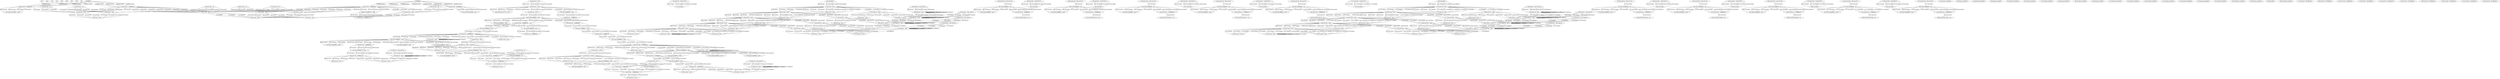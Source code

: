 graph {
	R [label=Root]
	EAX [label=EAX]
	ECX [label=ECX]
	EDI [label=EDI]
	EDX [label=EDX]
	EBX [label=EBX]
	ESP [label=ESP]
	EBP [label=EBP]
	ESI [label=ESI]
	EDI [label=EDI]
		"[0xbfffef68]" -- "[19] mov" [label="[0xbfffef68](mem)0"]
		"[0xbfffef68]" -- "[19] mov" [label="[0xbfffef68](mem)1"]
		"[0xbfffef68]" -- "[19] mov" [label="[0xbfffef68](mem)2"]
		"[0xbfffef68]" -- "[19] mov" [label="[0xbfffef68](mem)3"]
		"[0xbfffef6c]" -- "[20] mov" [label="[0xbfffef6c](mem)0"]
		"[0xbfffef6c]" -- "[20] mov" [label="[0xbfffef6c](mem)1"]
		"[0xbfffef6c]" -- "[20] mov" [label="[0xbfffef6c](mem)2"]
		"[0xbfffef6c]" -- "[20] mov" [label="[0xbfffef6c](mem)3"]
		"[21] mov" -- "[22] xor" [label="[21] mov(edx)0"]
		"[21] mov" -- "[22] xor" [label="[21] mov(edx)1"]
		"[21] mov" -- "[22] xor" [label="[21] mov(edx)2"]
		"[21] mov" -- "[22] xor" [label="[21] mov(edx)3"]
		"[20] mov" -- "[22] xor" [label="[20] mov(ecx)0"]
		"[20] mov" -- "[22] xor" [label="[20] mov(ecx)1"]
		"[20] mov" -- "[22] xor" [label="[20] mov(ecx)2"]
		"[20] mov" -- "[22] xor" [label="[20] mov(ecx)3"]
		"[23] mov" -- "[24] xor" [label="[23] mov(eax)0"]
		"[23] mov" -- "[24] xor" [label="[23] mov(eax)1"]
		"[23] mov" -- "[24] xor" [label="[23] mov(eax)2"]
		"[23] mov" -- "[24] xor" [label="[23] mov(eax)3"]
		"[19] mov" -- "[24] xor" [label="[19] mov(edi)0"]
		"[19] mov" -- "[24] xor" [label="[19] mov(edi)1"]
		"[19] mov" -- "[24] xor" [label="[19] mov(edi)2"]
		"[19] mov" -- "[24] xor" [label="[19] mov(edi)3"]
		"[22] xor" -- "[25] or" [label="[22] xor(edx)0"]
		"[22] xor" -- "[25] or" [label="[22] xor(edx)1"]
		"[22] xor" -- "[25] or" [label="[22] xor(edx)2"]
		"[22] xor" -- "[25] or" [label="[22] xor(edx)3"]
		"[24] xor" -- "[25] or" [label="[24] xor(eax)0"]
		"[24] xor" -- "[25] or" [label="[24] xor(eax)1"]
		"[24] xor" -- "[25] or" [label="[24] xor(eax)2"]
		"[24] xor" -- "[25] or" [label="[24] xor(eax)3"]
		"[26] mov" -- "[27] xor" [label="[26] mov(edx)0"]
		"[26] mov" -- "[27] xor" [label="[26] mov(edx)1"]
		"[26] mov" -- "[27] xor" [label="[26] mov(edx)2"]
		"[26] mov" -- "[27] xor" [label="[26] mov(edx)3"]
		"[20] mov" -- "[27] xor" [label="[20] mov(ecx)0"]
		"[20] mov" -- "[27] xor" [label="[20] mov(ecx)1"]
		"[20] mov" -- "[27] xor" [label="[20] mov(ecx)2"]
		"[20] mov" -- "[27] xor" [label="[20] mov(ecx)3"]
		"[28] mov" -- "[29] xor" [label="[28] mov(eax)0"]
		"[28] mov" -- "[29] xor" [label="[28] mov(eax)1"]
		"[28] mov" -- "[29] xor" [label="[28] mov(eax)2"]
		"[28] mov" -- "[29] xor" [label="[28] mov(eax)3"]
		"[19] mov" -- "[29] xor" [label="[19] mov(edi)0"]
		"[19] mov" -- "[29] xor" [label="[19] mov(edi)1"]
		"[19] mov" -- "[29] xor" [label="[19] mov(edi)2"]
		"[19] mov" -- "[29] xor" [label="[19] mov(edi)3"]
		"[27] xor" -- "[30] or" [label="[27] xor(edx)0"]
		"[27] xor" -- "[30] or" [label="[27] xor(edx)1"]
		"[27] xor" -- "[30] or" [label="[27] xor(edx)2"]
		"[27] xor" -- "[30] or" [label="[27] xor(edx)3"]
		"[29] xor" -- "[30] or" [label="[29] xor(eax)0"]
		"[29] xor" -- "[30] or" [label="[29] xor(eax)1"]
		"[29] xor" -- "[30] or" [label="[29] xor(eax)2"]
		"[29] xor" -- "[30] or" [label="[29] xor(eax)3"]
		"[31] mov" -- "[32] xor" [label="[31] mov(edx)0"]
		"[31] mov" -- "[32] xor" [label="[31] mov(edx)1"]
		"[31] mov" -- "[32] xor" [label="[31] mov(edx)2"]
		"[31] mov" -- "[32] xor" [label="[31] mov(edx)3"]
		"[20] mov" -- "[32] xor" [label="[20] mov(ecx)0"]
		"[20] mov" -- "[32] xor" [label="[20] mov(ecx)1"]
		"[20] mov" -- "[32] xor" [label="[20] mov(ecx)2"]
		"[20] mov" -- "[32] xor" [label="[20] mov(ecx)3"]
		"[33] mov" -- "[34] xor" [label="[33] mov(eax)0"]
		"[33] mov" -- "[34] xor" [label="[33] mov(eax)1"]
		"[33] mov" -- "[34] xor" [label="[33] mov(eax)2"]
		"[33] mov" -- "[34] xor" [label="[33] mov(eax)3"]
		"[19] mov" -- "[34] xor" [label="[19] mov(edi)0"]
		"[19] mov" -- "[34] xor" [label="[19] mov(edi)1"]
		"[19] mov" -- "[34] xor" [label="[19] mov(edi)2"]
		"[19] mov" -- "[34] xor" [label="[19] mov(edi)3"]
		"[32] xor" -- "[35] or" [label="[32] xor(edx)0"]
		"[32] xor" -- "[35] or" [label="[32] xor(edx)1"]
		"[32] xor" -- "[35] or" [label="[32] xor(edx)2"]
		"[32] xor" -- "[35] or" [label="[32] xor(edx)3"]
		"[34] xor" -- "[35] or" [label="[34] xor(eax)0"]
		"[34] xor" -- "[35] or" [label="[34] xor(eax)1"]
		"[34] xor" -- "[35] or" [label="[34] xor(eax)2"]
		"[34] xor" -- "[35] or" [label="[34] xor(eax)3"]
		"[19] mov" -- "[36] mov" [label="[19] mov(edi)0"]
		"[19] mov" -- "[36] mov" [label="[19] mov(edi)1"]
		"[19] mov" -- "[36] mov" [label="[19] mov(edi)2"]
		"[19] mov" -- "[36] mov" [label="[19] mov(edi)3"]
		"[36] mov" -- "[37] mov" [label="[36] mov(mem)0"]
		"[36] mov" -- "[37] mov" [label="[36] mov(mem)1"]
		"[36] mov" -- "[37] mov" [label="[36] mov(mem)2"]
		"[36] mov" -- "[37] mov" [label="[36] mov(mem)3"]
		"[0xbfffef68]" -- "[39] mov" [label="[0xbfffef68](mem)0"]
		"[0xbfffef68]" -- "[39] mov" [label="[0xbfffef68](mem)1"]
		"[0xbfffef68]" -- "[39] mov" [label="[0xbfffef68](mem)2"]
		"[0xbfffef68]" -- "[39] mov" [label="[0xbfffef68](mem)3"]
		"[0xbfffef6c]" -- "[40] mov" [label="[0xbfffef6c](mem)0"]
		"[0xbfffef6c]" -- "[40] mov" [label="[0xbfffef6c](mem)1"]
		"[0xbfffef6c]" -- "[40] mov" [label="[0xbfffef6c](mem)2"]
		"[0xbfffef6c]" -- "[40] mov" [label="[0xbfffef6c](mem)3"]
		"[39] mov" -- "[41] mov" [label="[39] mov(eax)0"]
		"[39] mov" -- "[41] mov" [label="[39] mov(eax)1"]
		"[39] mov" -- "[41] mov" [label="[39] mov(eax)2"]
		"[39] mov" -- "[41] mov" [label="[39] mov(eax)3"]
		"[40] mov" -- "[42] mov" [label="[40] mov(edx)0"]
		"[40] mov" -- "[42] mov" [label="[40] mov(edx)1"]
		"[40] mov" -- "[42] mov" [label="[40] mov(edx)2"]
		"[40] mov" -- "[42] mov" [label="[40] mov(edx)3"]
		"[43] mov" -- "[45] mov" [label="[43] mov(eax)0"]
		"[43] mov" -- "[45] mov" [label="[43] mov(eax)1"]
		"[43] mov" -- "[45] mov" [label="[43] mov(eax)2"]
		"[43] mov" -- "[45] mov" [label="[43] mov(eax)3"]
		"[45] mov" -- "[46] mov" [label="[45] mov(ecx)0"]
		"[45] mov" -- "[46] mov" [label="[45] mov(ecx)1"]
		"[45] mov" -- "[46] mov" [label="[45] mov(ecx)2"]
		"[45] mov" -- "[46] mov" [label="[45] mov(ecx)3"]
		"[45] mov" -- "[47] mov" [label="[45] mov(ecx)0"]
		"[45] mov" -- "[47] mov" [label="[45] mov(ecx)1"]
		"[45] mov" -- "[47] mov" [label="[45] mov(ecx)2"]
		"[45] mov" -- "[47] mov" [label="[45] mov(ecx)3"]
		"[47] mov" -- "[48] mov" [label="[47] mov(eax)0"]
		"[47] mov" -- "[48] mov" [label="[47] mov(eax)1"]
		"[47] mov" -- "[48] mov" [label="[47] mov(eax)2"]
		"[47] mov" -- "[48] mov" [label="[47] mov(eax)3"]
		"[48] mov" -- "[49] cmp" [label="[48] mov(mem)0"]
		"[48] mov" -- "[49] cmp" [label="[48] mov(mem)1"]
		"[48] mov" -- "[49] cmp" [label="[48] mov(mem)2"]
		"[48] mov" -- "[49] cmp" [label="[48] mov(mem)3"]
		"[48] mov" -- "[50] mov" [label="[48] mov(mem)0"]
		"[48] mov" -- "[50] mov" [label="[48] mov(mem)1"]
		"[48] mov" -- "[50] mov" [label="[48] mov(mem)2"]
		"[48] mov" -- "[50] mov" [label="[48] mov(mem)3"]
		"[50] mov" -- "[51] mov" [label="[50] mov(eax)0"]
		"[50] mov" -- "[51] mov" [label="[50] mov(eax)1"]
		"[50] mov" -- "[51] mov" [label="[50] mov(eax)2"]
		"[50] mov" -- "[51] mov" [label="[50] mov(eax)3"]
		"[50] mov" -- "[52] mov" [label="[50] mov(eax)0"]
		"[50] mov" -- "[52] mov" [label="[50] mov(eax)1"]
		"[50] mov" -- "[52] mov" [label="[50] mov(eax)2"]
		"[50] mov" -- "[52] mov" [label="[50] mov(eax)3"]
		"[45] mov" -- "[53] mov" [label="[45] mov(ecx)0"]
		"[45] mov" -- "[53] mov" [label="[45] mov(ecx)1"]
		"[45] mov" -- "[53] mov" [label="[45] mov(ecx)2"]
		"[45] mov" -- "[53] mov" [label="[45] mov(ecx)3"]
		"[53] mov" -- "[54] mov" [label="[53] mov(mem)0"]
		"[53] mov" -- "[54] mov" [label="[53] mov(mem)1"]
		"[53] mov" -- "[54] mov" [label="[53] mov(mem)2"]
		"[53] mov" -- "[54] mov" [label="[53] mov(mem)3"]
		"[52] mov" -- "[55] mov" [label="[52] mov(mem)0"]
		"[52] mov" -- "[55] mov" [label="[52] mov(mem)1"]
		"[52] mov" -- "[55] mov" [label="[52] mov(mem)2"]
		"[52] mov" -- "[55] mov" [label="[52] mov(mem)3"]
		"[51] mov" -- "[57] mov" [label="[51] mov(mem)0"]
		"[51] mov" -- "[57] mov" [label="[51] mov(mem)1"]
		"[51] mov" -- "[57] mov" [label="[51] mov(mem)2"]
		"[51] mov" -- "[57] mov" [label="[51] mov(mem)3"]
		"[57] mov" -- "[58] mov" [label="[57] mov(eax)0"]
		"[57] mov" -- "[58] mov" [label="[57] mov(eax)1"]
		"[57] mov" -- "[58] mov" [label="[57] mov(eax)2"]
		"[57] mov" -- "[58] mov" [label="[57] mov(eax)3"]
		"[57] mov" -- "[59] mov" [label="[57] mov(eax)0"]
		"[57] mov" -- "[59] mov" [label="[57] mov(eax)1"]
		"[57] mov" -- "[59] mov" [label="[57] mov(eax)2"]
		"[57] mov" -- "[59] mov" [label="[57] mov(eax)3"]
		"[58] mov" -- "[60] shr" [label="[58] mov(ecx)0"]
		"[58] mov" -- "[60] shr" [label="[58] mov(ecx)1"]
		"[58] mov" -- "[60] shr" [label="[58] mov(ecx)2"]
		"[58] mov" -- "[60] shr" [label="[58] mov(ecx)3"]
		"[60] shr" -- "[62] test" [label="[60] shr(ecx)0"]
		"[60] shr" -- "[62] test" [label="[60] shr(ecx)1"]
		"[60] shr" -- "[62] test" [label="[60] shr(ecx)2"]
		"[60] shr" -- "[62] test" [label="[60] shr(ecx)3"]
		"[60] shr" -- "[62] test" [label="[60] shr(ecx)0"]
		"[60] shr" -- "[62] test" [label="[60] shr(ecx)1"]
		"[60] shr" -- "[62] test" [label="[60] shr(ecx)2"]
		"[60] shr" -- "[62] test" [label="[60] shr(ecx)3"]
		"[60] shr" -- "[63] mov" [label="[60] shr(ecx)0"]
		"[60] shr" -- "[63] mov" [label="[60] shr(ecx)1"]
		"[60] shr" -- "[63] mov" [label="[60] shr(ecx)2"]
		"[60] shr" -- "[63] mov" [label="[60] shr(ecx)3"]
		"[57] mov" -- "[64] mov" [label="[57] mov(eax)0"]
		"[57] mov" -- "[64] mov" [label="[57] mov(eax)1"]
		"[57] mov" -- "[64] mov" [label="[57] mov(eax)2"]
		"[57] mov" -- "[64] mov" [label="[57] mov(eax)3"]
		"[57] mov" -- "[65] xor" [label="[57] mov(eax)0"]
		"[57] mov" -- "[65] xor" [label="[57] mov(eax)1"]
		"[57] mov" -- "[65] xor" [label="[57] mov(eax)2"]
		"[57] mov" -- "[65] xor" [label="[57] mov(eax)3"]
		"[65] xor" -- "[65] xor" [label="[65] xor(eax)0"]
		"[65] xor" -- "[65] xor" [label="[65] xor(eax)1"]
		"[65] xor" -- "[65] xor" [label="[65] xor(eax)2"]
		"[65] xor" -- "[65] xor" [label="[65] xor(eax)3"]
		"[64] mov" -- "[66] mov" [label="[64] mov(mem)0"]
		"[64] mov" -- "[66] mov" [label="[64] mov(mem)1"]
		"[64] mov" -- "[66] mov" [label="[64] mov(mem)2"]
		"[64] mov" -- "[66] mov" [label="[64] mov(mem)3"]
		"[66] mov" -- "[67] mov" [label="[66] mov(eax)0"]
		"[66] mov" -- "[67] mov" [label="[66] mov(eax)1"]
		"[66] mov" -- "[67] mov" [label="[66] mov(eax)2"]
		"[66] mov" -- "[67] mov" [label="[66] mov(eax)3"]
		"[67] mov" -- "[68] mov" [label="[67] mov(mem)0"]
		"[67] mov" -- "[68] mov" [label="[67] mov(mem)1"]
		"[67] mov" -- "[68] mov" [label="[67] mov(mem)2"]
		"[67] mov" -- "[68] mov" [label="[67] mov(mem)3"]
		"[68] mov" -- "[69] mov" [label="[68] mov(ecx)0"]
		"[68] mov" -- "[69] mov" [label="[68] mov(ecx)1"]
		"[68] mov" -- "[69] mov" [label="[68] mov(ecx)2"]
		"[68] mov" -- "[69] mov" [label="[68] mov(ecx)3"]
		"[70] mov" -- "[71] mul" [label="[70] mov(ebp)0"]
		"[70] mov" -- "[71] mul" [label="[70] mov(ebp)1"]
		"[70] mov" -- "[71] mul" [label="[70] mov(ebp)2"]
		"[70] mov" -- "[71] mul" [label="[70] mov(ebp)3"]
		"[61] neg" -- "[72] shr" [label="[61] neg(edx)0"]
		"[61] neg" -- "[72] shr" [label="[61] neg(edx)1"]
		"[61] neg" -- "[72] shr" [label="[61] neg(edx)2"]
		"[61] neg" -- "[72] shr" [label="[61] neg(edx)3"]
		"[73] lea" -- "[74] add" [label="[73] lea(eax)0"]
		"[73] lea" -- "[74] add" [label="[73] lea(eax)1"]
		"[73] lea" -- "[74] add" [label="[73] lea(eax)2"]
		"[73] lea" -- "[74] add" [label="[73] lea(eax)3"]
		"[74] add" -- "[74] add" [label="[74] add(eax)0"]
		"[74] add" -- "[74] add" [label="[74] add(eax)1"]
		"[74] add" -- "[74] add" [label="[74] add(eax)2"]
		"[74] add" -- "[74] add" [label="[74] add(eax)3"]
		"[68] mov" -- "[75] sub" [label="[68] mov(ecx)0"]
		"[68] mov" -- "[75] sub" [label="[68] mov(ecx)1"]
		"[68] mov" -- "[75] sub" [label="[68] mov(ecx)2"]
		"[68] mov" -- "[75] sub" [label="[68] mov(ecx)3"]
		"[74] add" -- "[75] sub" [label="[74] add(eax)0"]
		"[74] add" -- "[75] sub" [label="[74] add(eax)1"]
		"[74] add" -- "[75] sub" [label="[74] add(eax)2"]
		"[74] add" -- "[75] sub" [label="[74] add(eax)3"]
		"[72] shr" -- "[76] test" [label="[72] shr(edx)0"]
		"[72] shr" -- "[76] test" [label="[72] shr(edx)1"]
		"[72] shr" -- "[76] test" [label="[72] shr(edx)2"]
		"[72] shr" -- "[76] test" [label="[72] shr(edx)3"]
		"[72] shr" -- "[76] test" [label="[72] shr(edx)0"]
		"[72] shr" -- "[76] test" [label="[72] shr(edx)1"]
		"[72] shr" -- "[76] test" [label="[72] shr(edx)2"]
		"[72] shr" -- "[76] test" [label="[72] shr(edx)3"]
		"[72] shr" -- "[79] mov" [label="[72] shr(edx)0"]
		"[72] shr" -- "[79] mov" [label="[72] shr(edx)1"]
		"[72] shr" -- "[79] mov" [label="[72] shr(edx)2"]
		"[72] shr" -- "[79] mov" [label="[72] shr(edx)3"]
		"[78] movzx" -- "[80] mov" [label="[78] movzx(al)0"]
		"[79] mov" -- "[81] mov" [label="[79] mov(ecx)0"]
		"[79] mov" -- "[81] mov" [label="[79] mov(ecx)1"]
		"[79] mov" -- "[81] mov" [label="[79] mov(ecx)2"]
		"[79] mov" -- "[81] mov" [label="[79] mov(ecx)3"]
		"[82] mov" -- "[83] mul" [label="[82] mov(ebp)0"]
		"[82] mov" -- "[83] mul" [label="[82] mov(ebp)1"]
		"[82] mov" -- "[83] mul" [label="[82] mov(ebp)2"]
		"[82] mov" -- "[83] mul" [label="[82] mov(ebp)3"]
		"[72] shr" -- "[84] shr" [label="[72] shr(edx)0"]
		"[72] shr" -- "[84] shr" [label="[72] shr(edx)1"]
		"[72] shr" -- "[84] shr" [label="[72] shr(edx)2"]
		"[72] shr" -- "[84] shr" [label="[72] shr(edx)3"]
		"[85] lea" -- "[86] add" [label="[85] lea(eax)0"]
		"[85] lea" -- "[86] add" [label="[85] lea(eax)1"]
		"[85] lea" -- "[86] add" [label="[85] lea(eax)2"]
		"[85] lea" -- "[86] add" [label="[85] lea(eax)3"]
		"[86] add" -- "[86] add" [label="[86] add(eax)0"]
		"[86] add" -- "[86] add" [label="[86] add(eax)1"]
		"[86] add" -- "[86] add" [label="[86] add(eax)2"]
		"[86] add" -- "[86] add" [label="[86] add(eax)3"]
		"[79] mov" -- "[87] sub" [label="[79] mov(ecx)0"]
		"[79] mov" -- "[87] sub" [label="[79] mov(ecx)1"]
		"[79] mov" -- "[87] sub" [label="[79] mov(ecx)2"]
		"[79] mov" -- "[87] sub" [label="[79] mov(ecx)3"]
		"[86] add" -- "[87] sub" [label="[86] add(eax)0"]
		"[86] add" -- "[87] sub" [label="[86] add(eax)1"]
		"[86] add" -- "[87] sub" [label="[86] add(eax)2"]
		"[86] add" -- "[87] sub" [label="[86] add(eax)3"]
		"[84] shr" -- "[88] test" [label="[84] shr(edx)0"]
		"[84] shr" -- "[88] test" [label="[84] shr(edx)1"]
		"[84] shr" -- "[88] test" [label="[84] shr(edx)2"]
		"[84] shr" -- "[88] test" [label="[84] shr(edx)3"]
		"[84] shr" -- "[88] test" [label="[84] shr(edx)0"]
		"[84] shr" -- "[88] test" [label="[84] shr(edx)1"]
		"[84] shr" -- "[88] test" [label="[84] shr(edx)2"]
		"[84] shr" -- "[88] test" [label="[84] shr(edx)3"]
		"[84] shr" -- "[91] mov" [label="[84] shr(edx)0"]
		"[84] shr" -- "[91] mov" [label="[84] shr(edx)1"]
		"[84] shr" -- "[91] mov" [label="[84] shr(edx)2"]
		"[84] shr" -- "[91] mov" [label="[84] shr(edx)3"]
		"[90] movzx" -- "[92] mov" [label="[90] movzx(al)0"]
		"[91] mov" -- "[93] mov" [label="[91] mov(ecx)0"]
		"[91] mov" -- "[93] mov" [label="[91] mov(ecx)1"]
		"[91] mov" -- "[93] mov" [label="[91] mov(ecx)2"]
		"[91] mov" -- "[93] mov" [label="[91] mov(ecx)3"]
		"[94] mov" -- "[95] mul" [label="[94] mov(ebp)0"]
		"[94] mov" -- "[95] mul" [label="[94] mov(ebp)1"]
		"[94] mov" -- "[95] mul" [label="[94] mov(ebp)2"]
		"[94] mov" -- "[95] mul" [label="[94] mov(ebp)3"]
		"[84] shr" -- "[96] shr" [label="[84] shr(edx)0"]
		"[84] shr" -- "[96] shr" [label="[84] shr(edx)1"]
		"[84] shr" -- "[96] shr" [label="[84] shr(edx)2"]
		"[84] shr" -- "[96] shr" [label="[84] shr(edx)3"]
		"[97] lea" -- "[98] add" [label="[97] lea(eax)0"]
		"[97] lea" -- "[98] add" [label="[97] lea(eax)1"]
		"[97] lea" -- "[98] add" [label="[97] lea(eax)2"]
		"[97] lea" -- "[98] add" [label="[97] lea(eax)3"]
		"[98] add" -- "[98] add" [label="[98] add(eax)0"]
		"[98] add" -- "[98] add" [label="[98] add(eax)1"]
		"[98] add" -- "[98] add" [label="[98] add(eax)2"]
		"[98] add" -- "[98] add" [label="[98] add(eax)3"]
		"[91] mov" -- "[99] sub" [label="[91] mov(ecx)0"]
		"[91] mov" -- "[99] sub" [label="[91] mov(ecx)1"]
		"[91] mov" -- "[99] sub" [label="[91] mov(ecx)2"]
		"[91] mov" -- "[99] sub" [label="[91] mov(ecx)3"]
		"[98] add" -- "[99] sub" [label="[98] add(eax)0"]
		"[98] add" -- "[99] sub" [label="[98] add(eax)1"]
		"[98] add" -- "[99] sub" [label="[98] add(eax)2"]
		"[98] add" -- "[99] sub" [label="[98] add(eax)3"]
		"[96] shr" -- "[100] test" [label="[96] shr(edx)0"]
		"[96] shr" -- "[100] test" [label="[96] shr(edx)1"]
		"[96] shr" -- "[100] test" [label="[96] shr(edx)2"]
		"[96] shr" -- "[100] test" [label="[96] shr(edx)3"]
		"[96] shr" -- "[100] test" [label="[96] shr(edx)0"]
		"[96] shr" -- "[100] test" [label="[96] shr(edx)1"]
		"[96] shr" -- "[100] test" [label="[96] shr(edx)2"]
		"[96] shr" -- "[100] test" [label="[96] shr(edx)3"]
		"[96] shr" -- "[103] mov" [label="[96] shr(edx)0"]
		"[96] shr" -- "[103] mov" [label="[96] shr(edx)1"]
		"[96] shr" -- "[103] mov" [label="[96] shr(edx)2"]
		"[96] shr" -- "[103] mov" [label="[96] shr(edx)3"]
		"[102] movzx" -- "[104] mov" [label="[102] movzx(al)0"]
		"[103] mov" -- "[105] mov" [label="[103] mov(ecx)0"]
		"[103] mov" -- "[105] mov" [label="[103] mov(ecx)1"]
		"[103] mov" -- "[105] mov" [label="[103] mov(ecx)2"]
		"[103] mov" -- "[105] mov" [label="[103] mov(ecx)3"]
		"[106] mov" -- "[107] mul" [label="[106] mov(ebp)0"]
		"[106] mov" -- "[107] mul" [label="[106] mov(ebp)1"]
		"[106] mov" -- "[107] mul" [label="[106] mov(ebp)2"]
		"[106] mov" -- "[107] mul" [label="[106] mov(ebp)3"]
		"[96] shr" -- "[108] shr" [label="[96] shr(edx)0"]
		"[96] shr" -- "[108] shr" [label="[96] shr(edx)1"]
		"[96] shr" -- "[108] shr" [label="[96] shr(edx)2"]
		"[96] shr" -- "[108] shr" [label="[96] shr(edx)3"]
		"[109] lea" -- "[110] add" [label="[109] lea(eax)0"]
		"[109] lea" -- "[110] add" [label="[109] lea(eax)1"]
		"[109] lea" -- "[110] add" [label="[109] lea(eax)2"]
		"[109] lea" -- "[110] add" [label="[109] lea(eax)3"]
		"[110] add" -- "[110] add" [label="[110] add(eax)0"]
		"[110] add" -- "[110] add" [label="[110] add(eax)1"]
		"[110] add" -- "[110] add" [label="[110] add(eax)2"]
		"[110] add" -- "[110] add" [label="[110] add(eax)3"]
		"[103] mov" -- "[111] sub" [label="[103] mov(ecx)0"]
		"[103] mov" -- "[111] sub" [label="[103] mov(ecx)1"]
		"[103] mov" -- "[111] sub" [label="[103] mov(ecx)2"]
		"[103] mov" -- "[111] sub" [label="[103] mov(ecx)3"]
		"[110] add" -- "[111] sub" [label="[110] add(eax)0"]
		"[110] add" -- "[111] sub" [label="[110] add(eax)1"]
		"[110] add" -- "[111] sub" [label="[110] add(eax)2"]
		"[110] add" -- "[111] sub" [label="[110] add(eax)3"]
		"[108] shr" -- "[112] test" [label="[108] shr(edx)0"]
		"[108] shr" -- "[112] test" [label="[108] shr(edx)1"]
		"[108] shr" -- "[112] test" [label="[108] shr(edx)2"]
		"[108] shr" -- "[112] test" [label="[108] shr(edx)3"]
		"[108] shr" -- "[112] test" [label="[108] shr(edx)0"]
		"[108] shr" -- "[112] test" [label="[108] shr(edx)1"]
		"[108] shr" -- "[112] test" [label="[108] shr(edx)2"]
		"[108] shr" -- "[112] test" [label="[108] shr(edx)3"]
		"[108] shr" -- "[115] mov" [label="[108] shr(edx)0"]
		"[108] shr" -- "[115] mov" [label="[108] shr(edx)1"]
		"[108] shr" -- "[115] mov" [label="[108] shr(edx)2"]
		"[108] shr" -- "[115] mov" [label="[108] shr(edx)3"]
		"[114] movzx" -- "[116] mov" [label="[114] movzx(al)0"]
		"[115] mov" -- "[117] mov" [label="[115] mov(ecx)0"]
		"[115] mov" -- "[117] mov" [label="[115] mov(ecx)1"]
		"[115] mov" -- "[117] mov" [label="[115] mov(ecx)2"]
		"[115] mov" -- "[117] mov" [label="[115] mov(ecx)3"]
		"[118] mov" -- "[119] mul" [label="[118] mov(ebp)0"]
		"[118] mov" -- "[119] mul" [label="[118] mov(ebp)1"]
		"[118] mov" -- "[119] mul" [label="[118] mov(ebp)2"]
		"[118] mov" -- "[119] mul" [label="[118] mov(ebp)3"]
		"[108] shr" -- "[120] shr" [label="[108] shr(edx)0"]
		"[108] shr" -- "[120] shr" [label="[108] shr(edx)1"]
		"[108] shr" -- "[120] shr" [label="[108] shr(edx)2"]
		"[108] shr" -- "[120] shr" [label="[108] shr(edx)3"]
		"[121] lea" -- "[122] add" [label="[121] lea(eax)0"]
		"[121] lea" -- "[122] add" [label="[121] lea(eax)1"]
		"[121] lea" -- "[122] add" [label="[121] lea(eax)2"]
		"[121] lea" -- "[122] add" [label="[121] lea(eax)3"]
		"[122] add" -- "[122] add" [label="[122] add(eax)0"]
		"[122] add" -- "[122] add" [label="[122] add(eax)1"]
		"[122] add" -- "[122] add" [label="[122] add(eax)2"]
		"[122] add" -- "[122] add" [label="[122] add(eax)3"]
		"[115] mov" -- "[123] sub" [label="[115] mov(ecx)0"]
		"[115] mov" -- "[123] sub" [label="[115] mov(ecx)1"]
		"[115] mov" -- "[123] sub" [label="[115] mov(ecx)2"]
		"[115] mov" -- "[123] sub" [label="[115] mov(ecx)3"]
		"[122] add" -- "[123] sub" [label="[122] add(eax)0"]
		"[122] add" -- "[123] sub" [label="[122] add(eax)1"]
		"[122] add" -- "[123] sub" [label="[122] add(eax)2"]
		"[122] add" -- "[123] sub" [label="[122] add(eax)3"]
		"[120] shr" -- "[124] test" [label="[120] shr(edx)0"]
		"[120] shr" -- "[124] test" [label="[120] shr(edx)1"]
		"[120] shr" -- "[124] test" [label="[120] shr(edx)2"]
		"[120] shr" -- "[124] test" [label="[120] shr(edx)3"]
		"[120] shr" -- "[124] test" [label="[120] shr(edx)0"]
		"[120] shr" -- "[124] test" [label="[120] shr(edx)1"]
		"[120] shr" -- "[124] test" [label="[120] shr(edx)2"]
		"[120] shr" -- "[124] test" [label="[120] shr(edx)3"]
		"[120] shr" -- "[127] mov" [label="[120] shr(edx)0"]
		"[120] shr" -- "[127] mov" [label="[120] shr(edx)1"]
		"[120] shr" -- "[127] mov" [label="[120] shr(edx)2"]
		"[120] shr" -- "[127] mov" [label="[120] shr(edx)3"]
		"[126] movzx" -- "[128] mov" [label="[126] movzx(al)0"]
		"[64] mov" -- "[129] cmp" [label="[64] mov(mem)0"]
		"[64] mov" -- "[129] cmp" [label="[64] mov(mem)1"]
		"[64] mov" -- "[129] cmp" [label="[64] mov(mem)2"]
		"[64] mov" -- "[129] cmp" [label="[64] mov(mem)3"]
		"[120] shr" -- "[130] xor" [label="[120] shr(edx)0"]
		"[120] shr" -- "[130] xor" [label="[120] shr(edx)1"]
		"[120] shr" -- "[130] xor" [label="[120] shr(edx)2"]
		"[120] shr" -- "[130] xor" [label="[120] shr(edx)3"]
		"[130] xor" -- "[130] xor" [label="[130] xor(edx)0"]
		"[130] xor" -- "[130] xor" [label="[130] xor(edx)1"]
		"[130] xor" -- "[130] xor" [label="[130] xor(edx)2"]
		"[130] xor" -- "[130] xor" [label="[130] xor(edx)3"]
		"[64] mov" -- "[131] cmp" [label="[64] mov(mem)0"]
		"[64] mov" -- "[131] cmp" [label="[64] mov(mem)1"]
		"[64] mov" -- "[131] cmp" [label="[64] mov(mem)2"]
		"[64] mov" -- "[131] cmp" [label="[64] mov(mem)3"]
		"[132] mov" -- "[133] or" [label="[132] mov(eax)0"]
		"[132] mov" -- "[133] or" [label="[132] mov(eax)1"]
		"[132] mov" -- "[133] or" [label="[132] mov(eax)2"]
		"[132] mov" -- "[133] or" [label="[132] mov(eax)3"]
		"[63] mov" -- "[133] or" [label="[63] mov(mem)0"]
		"[63] mov" -- "[133] or" [label="[63] mov(mem)1"]
		"[63] mov" -- "[133] or" [label="[63] mov(mem)2"]
		"[63] mov" -- "[133] or" [label="[63] mov(mem)3"]
		"[133] or" -- "[135] or" [label="[133] or(eax)0"]
		"[133] or" -- "[135] or" [label="[133] or(eax)1"]
		"[133] or" -- "[135] or" [label="[133] or(eax)2"]
		"[133] or" -- "[135] or" [label="[133] or(eax)3"]
		"[134] mov" -- "[135] or" [label="[134] mov(mem)0"]
		"[134] mov" -- "[135] or" [label="[134] mov(mem)1"]
		"[134] mov" -- "[135] or" [label="[134] mov(mem)2"]
		"[134] mov" -- "[135] or" [label="[134] mov(mem)3"]
		"[135] or" -- "[136] cmp" [label="[135] or(eax)0"]
		"[135] or" -- "[136] cmp" [label="[135] or(eax)1"]
		"[135] or" -- "[136] cmp" [label="[135] or(eax)2"]
		"[135] or" -- "[136] cmp" [label="[135] or(eax)3"]
		"[63] mov" -- "[137] cmp" [label="[63] mov(mem)0"]
		"[63] mov" -- "[137] cmp" [label="[63] mov(mem)1"]
		"[63] mov" -- "[137] cmp" [label="[63] mov(mem)2"]
		"[63] mov" -- "[137] cmp" [label="[63] mov(mem)3"]
		"[64] mov" -- "[138] cmp" [label="[64] mov(mem)0"]
		"[64] mov" -- "[138] cmp" [label="[64] mov(mem)1"]
		"[64] mov" -- "[138] cmp" [label="[64] mov(mem)2"]
		"[64] mov" -- "[138] cmp" [label="[64] mov(mem)3"]
		"[80] mov" -- "[139] cmp" [label="[80] mov(mem)0"]
		"[80] mov" -- "[139] cmp" [label="[80] mov(mem)1"]
		"[80] mov" -- "[139] cmp" [label="[80] mov(mem)2"]
		"[80] mov" -- "[139] cmp" [label="[80] mov(mem)3"]
		"[92] mov" -- "[140] cmp" [label="[92] mov(mem)0"]
		"[92] mov" -- "[140] cmp" [label="[92] mov(mem)1"]
		"[92] mov" -- "[140] cmp" [label="[92] mov(mem)2"]
		"[92] mov" -- "[140] cmp" [label="[92] mov(mem)3"]
		"[104] mov" -- "[141] cmp" [label="[104] mov(mem)0"]
		"[104] mov" -- "[141] cmp" [label="[104] mov(mem)1"]
		"[104] mov" -- "[141] cmp" [label="[104] mov(mem)2"]
		"[104] mov" -- "[141] cmp" [label="[104] mov(mem)3"]
		"[116] mov" -- "[142] cmp" [label="[116] mov(mem)0"]
		"[116] mov" -- "[142] cmp" [label="[116] mov(mem)1"]
		"[116] mov" -- "[142] cmp" [label="[116] mov(mem)2"]
		"[116] mov" -- "[142] cmp" [label="[116] mov(mem)3"]
		"[128] mov" -- "[143] cmp" [label="[128] mov(mem)0"]
		"[128] mov" -- "[143] cmp" [label="[128] mov(mem)1"]
		"[128] mov" -- "[143] cmp" [label="[128] mov(mem)2"]
		"[128] mov" -- "[143] cmp" [label="[128] mov(mem)3"]
		"[128] mov" -- "[144] movzx" [label="[128] mov(mem)0"]
		"[128] mov" -- "[144] movzx" [label="[128] mov(mem)1"]
		"[128] mov" -- "[144] movzx" [label="[128] mov(mem)2"]
		"[128] mov" -- "[144] movzx" [label="[128] mov(mem)3"]
		"[144] movzx" -- "[145] mov" [label="[144] movzx(cl)0"]
		"[116] mov" -- "[146] movzx" [label="[116] mov(mem)0"]
		"[116] mov" -- "[146] movzx" [label="[116] mov(mem)1"]
		"[116] mov" -- "[146] movzx" [label="[116] mov(mem)2"]
		"[116] mov" -- "[146] movzx" [label="[116] mov(mem)3"]
		"[146] movzx" -- "[147] mov" [label="[146] movzx(cl)0"]
		"[104] mov" -- "[148] movzx" [label="[104] mov(mem)0"]
		"[104] mov" -- "[148] movzx" [label="[104] mov(mem)1"]
		"[104] mov" -- "[148] movzx" [label="[104] mov(mem)2"]
		"[104] mov" -- "[148] movzx" [label="[104] mov(mem)3"]
		"[148] movzx" -- "[149] mov" [label="[148] movzx(cl)0"]
		"[92] mov" -- "[150] movzx" [label="[92] mov(mem)0"]
		"[92] mov" -- "[150] movzx" [label="[92] mov(mem)1"]
		"[92] mov" -- "[150] movzx" [label="[92] mov(mem)2"]
		"[92] mov" -- "[150] movzx" [label="[92] mov(mem)3"]
		"[150] movzx" -- "[151] mov" [label="[150] movzx(cl)0"]
		"[80] mov" -- "[152] movzx" [label="[80] mov(mem)0"]
		"[80] mov" -- "[152] movzx" [label="[80] mov(mem)1"]
		"[80] mov" -- "[152] movzx" [label="[80] mov(mem)2"]
		"[80] mov" -- "[152] movzx" [label="[80] mov(mem)3"]
		"[152] movzx" -- "[153] mov" [label="[152] movzx(cl)0"]
		"[48] mov" -- "[154] mov" [label="[48] mov(mem)0"]
		"[48] mov" -- "[154] mov" [label="[48] mov(mem)1"]
		"[48] mov" -- "[154] mov" [label="[48] mov(mem)2"]
		"[48] mov" -- "[154] mov" [label="[48] mov(mem)3"]
		"[154] mov" -- "[155] mov" [label="[154] mov(eax)0"]
		"[154] mov" -- "[155] mov" [label="[154] mov(eax)1"]
		"[154] mov" -- "[155] mov" [label="[154] mov(eax)2"]
		"[154] mov" -- "[155] mov" [label="[154] mov(eax)3"]
		"[155] mov" -- "[156] mov" [label="[155] mov(mem)0"]
		"[155] mov" -- "[156] mov" [label="[155] mov(mem)1"]
		"[155] mov" -- "[156] mov" [label="[155] mov(mem)2"]
		"[155] mov" -- "[156] mov" [label="[155] mov(mem)3"]
		"[156] mov" -- "[157] mov" [label="[156] mov(eax)0"]
		"[156] mov" -- "[157] mov" [label="[156] mov(eax)1"]
		"[156] mov" -- "[157] mov" [label="[156] mov(eax)2"]
		"[156] mov" -- "[157] mov" [label="[156] mov(eax)3"]
		"[157] mov" -- "[158] mov" [label="[157] mov(mem)0"]
		"[157] mov" -- "[158] mov" [label="[157] mov(mem)1"]
		"[157] mov" -- "[158] mov" [label="[157] mov(mem)2"]
		"[157] mov" -- "[158] mov" [label="[157] mov(mem)3"]
		"[158] mov" -- "[159] mov" [label="[158] mov(eax)0"]
		"[158] mov" -- "[159] mov" [label="[158] mov(eax)1"]
		"[158] mov" -- "[159] mov" [label="[158] mov(eax)2"]
		"[158] mov" -- "[159] mov" [label="[158] mov(eax)3"]
		"[158] mov" -- "[160] mov" [label="[158] mov(eax)0"]
		"[158] mov" -- "[160] mov" [label="[158] mov(eax)1"]
		"[158] mov" -- "[160] mov" [label="[158] mov(eax)2"]
		"[158] mov" -- "[160] mov" [label="[158] mov(eax)3"]
		"[159] mov" -- "[161] shr" [label="[159] mov(ecx)0"]
		"[159] mov" -- "[161] shr" [label="[159] mov(ecx)1"]
		"[159] mov" -- "[161] shr" [label="[159] mov(ecx)2"]
		"[159] mov" -- "[161] shr" [label="[159] mov(ecx)3"]
		"[161] shr" -- "[163] test" [label="[161] shr(ecx)0"]
		"[161] shr" -- "[163] test" [label="[161] shr(ecx)1"]
		"[161] shr" -- "[163] test" [label="[161] shr(ecx)2"]
		"[161] shr" -- "[163] test" [label="[161] shr(ecx)3"]
		"[161] shr" -- "[163] test" [label="[161] shr(ecx)0"]
		"[161] shr" -- "[163] test" [label="[161] shr(ecx)1"]
		"[161] shr" -- "[163] test" [label="[161] shr(ecx)2"]
		"[161] shr" -- "[163] test" [label="[161] shr(ecx)3"]
		"[161] shr" -- "[164] mov" [label="[161] shr(ecx)0"]
		"[161] shr" -- "[164] mov" [label="[161] shr(ecx)1"]
		"[161] shr" -- "[164] mov" [label="[161] shr(ecx)2"]
		"[161] shr" -- "[164] mov" [label="[161] shr(ecx)3"]
		"[158] mov" -- "[165] mov" [label="[158] mov(eax)0"]
		"[158] mov" -- "[165] mov" [label="[158] mov(eax)1"]
		"[158] mov" -- "[165] mov" [label="[158] mov(eax)2"]
		"[158] mov" -- "[165] mov" [label="[158] mov(eax)3"]
		"[158] mov" -- "[166] xor" [label="[158] mov(eax)0"]
		"[158] mov" -- "[166] xor" [label="[158] mov(eax)1"]
		"[158] mov" -- "[166] xor" [label="[158] mov(eax)2"]
		"[158] mov" -- "[166] xor" [label="[158] mov(eax)3"]
		"[166] xor" -- "[166] xor" [label="[166] xor(eax)0"]
		"[166] xor" -- "[166] xor" [label="[166] xor(eax)1"]
		"[166] xor" -- "[166] xor" [label="[166] xor(eax)2"]
		"[166] xor" -- "[166] xor" [label="[166] xor(eax)3"]
		"[165] mov" -- "[167] mov" [label="[165] mov(mem)0"]
		"[165] mov" -- "[167] mov" [label="[165] mov(mem)1"]
		"[165] mov" -- "[167] mov" [label="[165] mov(mem)2"]
		"[165] mov" -- "[167] mov" [label="[165] mov(mem)3"]
		"[167] mov" -- "[168] mov" [label="[167] mov(eax)0"]
		"[167] mov" -- "[168] mov" [label="[167] mov(eax)1"]
		"[167] mov" -- "[168] mov" [label="[167] mov(eax)2"]
		"[167] mov" -- "[168] mov" [label="[167] mov(eax)3"]
		"[168] mov" -- "[169] mov" [label="[168] mov(mem)0"]
		"[168] mov" -- "[169] mov" [label="[168] mov(mem)1"]
		"[168] mov" -- "[169] mov" [label="[168] mov(mem)2"]
		"[168] mov" -- "[169] mov" [label="[168] mov(mem)3"]
		"[169] mov" -- "[170] mov" [label="[169] mov(ecx)0"]
		"[169] mov" -- "[170] mov" [label="[169] mov(ecx)1"]
		"[169] mov" -- "[170] mov" [label="[169] mov(ecx)2"]
		"[169] mov" -- "[170] mov" [label="[169] mov(ecx)3"]
		"[171] mov" -- "[172] mul" [label="[171] mov(ebp)0"]
		"[171] mov" -- "[172] mul" [label="[171] mov(ebp)1"]
		"[171] mov" -- "[172] mul" [label="[171] mov(ebp)2"]
		"[171] mov" -- "[172] mul" [label="[171] mov(ebp)3"]
		"[162] neg" -- "[173] shr" [label="[162] neg(edx)0"]
		"[162] neg" -- "[173] shr" [label="[162] neg(edx)1"]
		"[162] neg" -- "[173] shr" [label="[162] neg(edx)2"]
		"[162] neg" -- "[173] shr" [label="[162] neg(edx)3"]
		"[174] lea" -- "[175] add" [label="[174] lea(eax)0"]
		"[174] lea" -- "[175] add" [label="[174] lea(eax)1"]
		"[174] lea" -- "[175] add" [label="[174] lea(eax)2"]
		"[174] lea" -- "[175] add" [label="[174] lea(eax)3"]
		"[175] add" -- "[175] add" [label="[175] add(eax)0"]
		"[175] add" -- "[175] add" [label="[175] add(eax)1"]
		"[175] add" -- "[175] add" [label="[175] add(eax)2"]
		"[175] add" -- "[175] add" [label="[175] add(eax)3"]
		"[169] mov" -- "[176] sub" [label="[169] mov(ecx)0"]
		"[169] mov" -- "[176] sub" [label="[169] mov(ecx)1"]
		"[169] mov" -- "[176] sub" [label="[169] mov(ecx)2"]
		"[169] mov" -- "[176] sub" [label="[169] mov(ecx)3"]
		"[175] add" -- "[176] sub" [label="[175] add(eax)0"]
		"[175] add" -- "[176] sub" [label="[175] add(eax)1"]
		"[175] add" -- "[176] sub" [label="[175] add(eax)2"]
		"[175] add" -- "[176] sub" [label="[175] add(eax)3"]
		"[173] shr" -- "[177] test" [label="[173] shr(edx)0"]
		"[173] shr" -- "[177] test" [label="[173] shr(edx)1"]
		"[173] shr" -- "[177] test" [label="[173] shr(edx)2"]
		"[173] shr" -- "[177] test" [label="[173] shr(edx)3"]
		"[173] shr" -- "[177] test" [label="[173] shr(edx)0"]
		"[173] shr" -- "[177] test" [label="[173] shr(edx)1"]
		"[173] shr" -- "[177] test" [label="[173] shr(edx)2"]
		"[173] shr" -- "[177] test" [label="[173] shr(edx)3"]
		"[173] shr" -- "[180] mov" [label="[173] shr(edx)0"]
		"[173] shr" -- "[180] mov" [label="[173] shr(edx)1"]
		"[173] shr" -- "[180] mov" [label="[173] shr(edx)2"]
		"[173] shr" -- "[180] mov" [label="[173] shr(edx)3"]
		"[179] movzx" -- "[181] mov" [label="[179] movzx(al)0"]
		"[180] mov" -- "[182] mov" [label="[180] mov(ecx)0"]
		"[180] mov" -- "[182] mov" [label="[180] mov(ecx)1"]
		"[180] mov" -- "[182] mov" [label="[180] mov(ecx)2"]
		"[180] mov" -- "[182] mov" [label="[180] mov(ecx)3"]
		"[183] mov" -- "[184] mul" [label="[183] mov(ebp)0"]
		"[183] mov" -- "[184] mul" [label="[183] mov(ebp)1"]
		"[183] mov" -- "[184] mul" [label="[183] mov(ebp)2"]
		"[183] mov" -- "[184] mul" [label="[183] mov(ebp)3"]
		"[173] shr" -- "[185] shr" [label="[173] shr(edx)0"]
		"[173] shr" -- "[185] shr" [label="[173] shr(edx)1"]
		"[173] shr" -- "[185] shr" [label="[173] shr(edx)2"]
		"[173] shr" -- "[185] shr" [label="[173] shr(edx)3"]
		"[186] lea" -- "[187] add" [label="[186] lea(eax)0"]
		"[186] lea" -- "[187] add" [label="[186] lea(eax)1"]
		"[186] lea" -- "[187] add" [label="[186] lea(eax)2"]
		"[186] lea" -- "[187] add" [label="[186] lea(eax)3"]
		"[187] add" -- "[187] add" [label="[187] add(eax)0"]
		"[187] add" -- "[187] add" [label="[187] add(eax)1"]
		"[187] add" -- "[187] add" [label="[187] add(eax)2"]
		"[187] add" -- "[187] add" [label="[187] add(eax)3"]
		"[180] mov" -- "[188] sub" [label="[180] mov(ecx)0"]
		"[180] mov" -- "[188] sub" [label="[180] mov(ecx)1"]
		"[180] mov" -- "[188] sub" [label="[180] mov(ecx)2"]
		"[180] mov" -- "[188] sub" [label="[180] mov(ecx)3"]
		"[187] add" -- "[188] sub" [label="[187] add(eax)0"]
		"[187] add" -- "[188] sub" [label="[187] add(eax)1"]
		"[187] add" -- "[188] sub" [label="[187] add(eax)2"]
		"[187] add" -- "[188] sub" [label="[187] add(eax)3"]
		"[185] shr" -- "[189] test" [label="[185] shr(edx)0"]
		"[185] shr" -- "[189] test" [label="[185] shr(edx)1"]
		"[185] shr" -- "[189] test" [label="[185] shr(edx)2"]
		"[185] shr" -- "[189] test" [label="[185] shr(edx)3"]
		"[185] shr" -- "[189] test" [label="[185] shr(edx)0"]
		"[185] shr" -- "[189] test" [label="[185] shr(edx)1"]
		"[185] shr" -- "[189] test" [label="[185] shr(edx)2"]
		"[185] shr" -- "[189] test" [label="[185] shr(edx)3"]
		"[185] shr" -- "[192] mov" [label="[185] shr(edx)0"]
		"[185] shr" -- "[192] mov" [label="[185] shr(edx)1"]
		"[185] shr" -- "[192] mov" [label="[185] shr(edx)2"]
		"[185] shr" -- "[192] mov" [label="[185] shr(edx)3"]
		"[191] movzx" -- "[193] mov" [label="[191] movzx(al)0"]
		"[192] mov" -- "[194] mov" [label="[192] mov(ecx)0"]
		"[192] mov" -- "[194] mov" [label="[192] mov(ecx)1"]
		"[192] mov" -- "[194] mov" [label="[192] mov(ecx)2"]
		"[192] mov" -- "[194] mov" [label="[192] mov(ecx)3"]
		"[195] mov" -- "[196] mul" [label="[195] mov(ebp)0"]
		"[195] mov" -- "[196] mul" [label="[195] mov(ebp)1"]
		"[195] mov" -- "[196] mul" [label="[195] mov(ebp)2"]
		"[195] mov" -- "[196] mul" [label="[195] mov(ebp)3"]
		"[185] shr" -- "[197] shr" [label="[185] shr(edx)0"]
		"[185] shr" -- "[197] shr" [label="[185] shr(edx)1"]
		"[185] shr" -- "[197] shr" [label="[185] shr(edx)2"]
		"[185] shr" -- "[197] shr" [label="[185] shr(edx)3"]
		"[198] lea" -- "[199] add" [label="[198] lea(eax)0"]
		"[198] lea" -- "[199] add" [label="[198] lea(eax)1"]
		"[198] lea" -- "[199] add" [label="[198] lea(eax)2"]
		"[198] lea" -- "[199] add" [label="[198] lea(eax)3"]
		"[199] add" -- "[199] add" [label="[199] add(eax)0"]
		"[199] add" -- "[199] add" [label="[199] add(eax)1"]
		"[199] add" -- "[199] add" [label="[199] add(eax)2"]
		"[199] add" -- "[199] add" [label="[199] add(eax)3"]
		"[192] mov" -- "[200] sub" [label="[192] mov(ecx)0"]
		"[192] mov" -- "[200] sub" [label="[192] mov(ecx)1"]
		"[192] mov" -- "[200] sub" [label="[192] mov(ecx)2"]
		"[192] mov" -- "[200] sub" [label="[192] mov(ecx)3"]
		"[199] add" -- "[200] sub" [label="[199] add(eax)0"]
		"[199] add" -- "[200] sub" [label="[199] add(eax)1"]
		"[199] add" -- "[200] sub" [label="[199] add(eax)2"]
		"[199] add" -- "[200] sub" [label="[199] add(eax)3"]
		"[197] shr" -- "[201] test" [label="[197] shr(edx)0"]
		"[197] shr" -- "[201] test" [label="[197] shr(edx)1"]
		"[197] shr" -- "[201] test" [label="[197] shr(edx)2"]
		"[197] shr" -- "[201] test" [label="[197] shr(edx)3"]
		"[197] shr" -- "[201] test" [label="[197] shr(edx)0"]
		"[197] shr" -- "[201] test" [label="[197] shr(edx)1"]
		"[197] shr" -- "[201] test" [label="[197] shr(edx)2"]
		"[197] shr" -- "[201] test" [label="[197] shr(edx)3"]
		"[197] shr" -- "[204] mov" [label="[197] shr(edx)0"]
		"[197] shr" -- "[204] mov" [label="[197] shr(edx)1"]
		"[197] shr" -- "[204] mov" [label="[197] shr(edx)2"]
		"[197] shr" -- "[204] mov" [label="[197] shr(edx)3"]
		"[203] movzx" -- "[205] mov" [label="[203] movzx(al)0"]
		"[204] mov" -- "[206] mov" [label="[204] mov(ecx)0"]
		"[204] mov" -- "[206] mov" [label="[204] mov(ecx)1"]
		"[204] mov" -- "[206] mov" [label="[204] mov(ecx)2"]
		"[204] mov" -- "[206] mov" [label="[204] mov(ecx)3"]
		"[207] mov" -- "[208] mul" [label="[207] mov(ebp)0"]
		"[207] mov" -- "[208] mul" [label="[207] mov(ebp)1"]
		"[207] mov" -- "[208] mul" [label="[207] mov(ebp)2"]
		"[207] mov" -- "[208] mul" [label="[207] mov(ebp)3"]
		"[197] shr" -- "[209] shr" [label="[197] shr(edx)0"]
		"[197] shr" -- "[209] shr" [label="[197] shr(edx)1"]
		"[197] shr" -- "[209] shr" [label="[197] shr(edx)2"]
		"[197] shr" -- "[209] shr" [label="[197] shr(edx)3"]
		"[210] lea" -- "[211] add" [label="[210] lea(eax)0"]
		"[210] lea" -- "[211] add" [label="[210] lea(eax)1"]
		"[210] lea" -- "[211] add" [label="[210] lea(eax)2"]
		"[210] lea" -- "[211] add" [label="[210] lea(eax)3"]
		"[211] add" -- "[211] add" [label="[211] add(eax)0"]
		"[211] add" -- "[211] add" [label="[211] add(eax)1"]
		"[211] add" -- "[211] add" [label="[211] add(eax)2"]
		"[211] add" -- "[211] add" [label="[211] add(eax)3"]
		"[204] mov" -- "[212] sub" [label="[204] mov(ecx)0"]
		"[204] mov" -- "[212] sub" [label="[204] mov(ecx)1"]
		"[204] mov" -- "[212] sub" [label="[204] mov(ecx)2"]
		"[204] mov" -- "[212] sub" [label="[204] mov(ecx)3"]
		"[211] add" -- "[212] sub" [label="[211] add(eax)0"]
		"[211] add" -- "[212] sub" [label="[211] add(eax)1"]
		"[211] add" -- "[212] sub" [label="[211] add(eax)2"]
		"[211] add" -- "[212] sub" [label="[211] add(eax)3"]
		"[209] shr" -- "[213] test" [label="[209] shr(edx)0"]
		"[209] shr" -- "[213] test" [label="[209] shr(edx)1"]
		"[209] shr" -- "[213] test" [label="[209] shr(edx)2"]
		"[209] shr" -- "[213] test" [label="[209] shr(edx)3"]
		"[209] shr" -- "[213] test" [label="[209] shr(edx)0"]
		"[209] shr" -- "[213] test" [label="[209] shr(edx)1"]
		"[209] shr" -- "[213] test" [label="[209] shr(edx)2"]
		"[209] shr" -- "[213] test" [label="[209] shr(edx)3"]
		"[209] shr" -- "[216] mov" [label="[209] shr(edx)0"]
		"[209] shr" -- "[216] mov" [label="[209] shr(edx)1"]
		"[209] shr" -- "[216] mov" [label="[209] shr(edx)2"]
		"[209] shr" -- "[216] mov" [label="[209] shr(edx)3"]
		"[215] movzx" -- "[217] mov" [label="[215] movzx(al)0"]
		"[216] mov" -- "[218] mov" [label="[216] mov(ecx)0"]
		"[216] mov" -- "[218] mov" [label="[216] mov(ecx)1"]
		"[216] mov" -- "[218] mov" [label="[216] mov(ecx)2"]
		"[216] mov" -- "[218] mov" [label="[216] mov(ecx)3"]
		"[219] mov" -- "[220] mul" [label="[219] mov(ebp)0"]
		"[219] mov" -- "[220] mul" [label="[219] mov(ebp)1"]
		"[219] mov" -- "[220] mul" [label="[219] mov(ebp)2"]
		"[219] mov" -- "[220] mul" [label="[219] mov(ebp)3"]
		"[209] shr" -- "[221] shr" [label="[209] shr(edx)0"]
		"[209] shr" -- "[221] shr" [label="[209] shr(edx)1"]
		"[209] shr" -- "[221] shr" [label="[209] shr(edx)2"]
		"[209] shr" -- "[221] shr" [label="[209] shr(edx)3"]
		"[222] lea" -- "[223] add" [label="[222] lea(eax)0"]
		"[222] lea" -- "[223] add" [label="[222] lea(eax)1"]
		"[222] lea" -- "[223] add" [label="[222] lea(eax)2"]
		"[222] lea" -- "[223] add" [label="[222] lea(eax)3"]
		"[223] add" -- "[223] add" [label="[223] add(eax)0"]
		"[223] add" -- "[223] add" [label="[223] add(eax)1"]
		"[223] add" -- "[223] add" [label="[223] add(eax)2"]
		"[223] add" -- "[223] add" [label="[223] add(eax)3"]
		"[216] mov" -- "[224] sub" [label="[216] mov(ecx)0"]
		"[216] mov" -- "[224] sub" [label="[216] mov(ecx)1"]
		"[216] mov" -- "[224] sub" [label="[216] mov(ecx)2"]
		"[216] mov" -- "[224] sub" [label="[216] mov(ecx)3"]
		"[223] add" -- "[224] sub" [label="[223] add(eax)0"]
		"[223] add" -- "[224] sub" [label="[223] add(eax)1"]
		"[223] add" -- "[224] sub" [label="[223] add(eax)2"]
		"[223] add" -- "[224] sub" [label="[223] add(eax)3"]
		"[221] shr" -- "[225] test" [label="[221] shr(edx)0"]
		"[221] shr" -- "[225] test" [label="[221] shr(edx)1"]
		"[221] shr" -- "[225] test" [label="[221] shr(edx)2"]
		"[221] shr" -- "[225] test" [label="[221] shr(edx)3"]
		"[221] shr" -- "[225] test" [label="[221] shr(edx)0"]
		"[221] shr" -- "[225] test" [label="[221] shr(edx)1"]
		"[221] shr" -- "[225] test" [label="[221] shr(edx)2"]
		"[221] shr" -- "[225] test" [label="[221] shr(edx)3"]
		"[221] shr" -- "[228] mov" [label="[221] shr(edx)0"]
		"[221] shr" -- "[228] mov" [label="[221] shr(edx)1"]
		"[221] shr" -- "[228] mov" [label="[221] shr(edx)2"]
		"[221] shr" -- "[228] mov" [label="[221] shr(edx)3"]
		"[227] movzx" -- "[229] mov" [label="[227] movzx(al)0"]
		"[165] mov" -- "[230] cmp" [label="[165] mov(mem)0"]
		"[165] mov" -- "[230] cmp" [label="[165] mov(mem)1"]
		"[165] mov" -- "[230] cmp" [label="[165] mov(mem)2"]
		"[165] mov" -- "[230] cmp" [label="[165] mov(mem)3"]
		"[221] shr" -- "[231] xor" [label="[221] shr(edx)0"]
		"[221] shr" -- "[231] xor" [label="[221] shr(edx)1"]
		"[221] shr" -- "[231] xor" [label="[221] shr(edx)2"]
		"[221] shr" -- "[231] xor" [label="[221] shr(edx)3"]
		"[231] xor" -- "[231] xor" [label="[231] xor(edx)0"]
		"[231] xor" -- "[231] xor" [label="[231] xor(edx)1"]
		"[231] xor" -- "[231] xor" [label="[231] xor(edx)2"]
		"[231] xor" -- "[231] xor" [label="[231] xor(edx)3"]
		"[165] mov" -- "[232] cmp" [label="[165] mov(mem)0"]
		"[165] mov" -- "[232] cmp" [label="[165] mov(mem)1"]
		"[165] mov" -- "[232] cmp" [label="[165] mov(mem)2"]
		"[165] mov" -- "[232] cmp" [label="[165] mov(mem)3"]
		"[233] mov" -- "[234] or" [label="[233] mov(eax)0"]
		"[233] mov" -- "[234] or" [label="[233] mov(eax)1"]
		"[233] mov" -- "[234] or" [label="[233] mov(eax)2"]
		"[233] mov" -- "[234] or" [label="[233] mov(eax)3"]
		"[164] mov" -- "[234] or" [label="[164] mov(mem)0"]
		"[164] mov" -- "[234] or" [label="[164] mov(mem)1"]
		"[164] mov" -- "[234] or" [label="[164] mov(mem)2"]
		"[164] mov" -- "[234] or" [label="[164] mov(mem)3"]
		"[234] or" -- "[236] or" [label="[234] or(eax)0"]
		"[234] or" -- "[236] or" [label="[234] or(eax)1"]
		"[234] or" -- "[236] or" [label="[234] or(eax)2"]
		"[234] or" -- "[236] or" [label="[234] or(eax)3"]
		"[235] mov" -- "[236] or" [label="[235] mov(mem)0"]
		"[235] mov" -- "[236] or" [label="[235] mov(mem)1"]
		"[235] mov" -- "[236] or" [label="[235] mov(mem)2"]
		"[235] mov" -- "[236] or" [label="[235] mov(mem)3"]
		"[236] or" -- "[237] cmp" [label="[236] or(eax)0"]
		"[236] or" -- "[237] cmp" [label="[236] or(eax)1"]
		"[236] or" -- "[237] cmp" [label="[236] or(eax)2"]
		"[236] or" -- "[237] cmp" [label="[236] or(eax)3"]
		"[164] mov" -- "[238] cmp" [label="[164] mov(mem)0"]
		"[164] mov" -- "[238] cmp" [label="[164] mov(mem)1"]
		"[164] mov" -- "[238] cmp" [label="[164] mov(mem)2"]
		"[164] mov" -- "[238] cmp" [label="[164] mov(mem)3"]
		"[165] mov" -- "[239] cmp" [label="[165] mov(mem)0"]
		"[165] mov" -- "[239] cmp" [label="[165] mov(mem)1"]
		"[165] mov" -- "[239] cmp" [label="[165] mov(mem)2"]
		"[165] mov" -- "[239] cmp" [label="[165] mov(mem)3"]
		"[181] mov" -- "[240] cmp" [label="[181] mov(mem)0"]
		"[181] mov" -- "[240] cmp" [label="[181] mov(mem)1"]
		"[181] mov" -- "[240] cmp" [label="[181] mov(mem)2"]
		"[181] mov" -- "[240] cmp" [label="[181] mov(mem)3"]
		"[193] mov" -- "[241] cmp" [label="[193] mov(mem)0"]
		"[193] mov" -- "[241] cmp" [label="[193] mov(mem)1"]
		"[193] mov" -- "[241] cmp" [label="[193] mov(mem)2"]
		"[193] mov" -- "[241] cmp" [label="[193] mov(mem)3"]
		"[205] mov" -- "[242] cmp" [label="[205] mov(mem)0"]
		"[205] mov" -- "[242] cmp" [label="[205] mov(mem)1"]
		"[205] mov" -- "[242] cmp" [label="[205] mov(mem)2"]
		"[205] mov" -- "[242] cmp" [label="[205] mov(mem)3"]
		"[217] mov" -- "[243] cmp" [label="[217] mov(mem)0"]
		"[217] mov" -- "[243] cmp" [label="[217] mov(mem)1"]
		"[217] mov" -- "[243] cmp" [label="[217] mov(mem)2"]
		"[217] mov" -- "[243] cmp" [label="[217] mov(mem)3"]
		"[229] mov" -- "[244] cmp" [label="[229] mov(mem)0"]
		"[229] mov" -- "[244] cmp" [label="[229] mov(mem)1"]
		"[229] mov" -- "[244] cmp" [label="[229] mov(mem)2"]
		"[229] mov" -- "[244] cmp" [label="[229] mov(mem)3"]
		"[229] mov" -- "[245] movzx" [label="[229] mov(mem)0"]
		"[229] mov" -- "[245] movzx" [label="[229] mov(mem)1"]
		"[229] mov" -- "[245] movzx" [label="[229] mov(mem)2"]
		"[229] mov" -- "[245] movzx" [label="[229] mov(mem)3"]
		"[245] movzx" -- "[246] mov" [label="[245] movzx(cl)0"]
		"[217] mov" -- "[247] movzx" [label="[217] mov(mem)0"]
		"[217] mov" -- "[247] movzx" [label="[217] mov(mem)1"]
		"[217] mov" -- "[247] movzx" [label="[217] mov(mem)2"]
		"[217] mov" -- "[247] movzx" [label="[217] mov(mem)3"]
		"[247] movzx" -- "[248] mov" [label="[247] movzx(cl)0"]
		"[205] mov" -- "[249] movzx" [label="[205] mov(mem)0"]
		"[205] mov" -- "[249] movzx" [label="[205] mov(mem)1"]
		"[205] mov" -- "[249] movzx" [label="[205] mov(mem)2"]
		"[205] mov" -- "[249] movzx" [label="[205] mov(mem)3"]
		"[249] movzx" -- "[250] mov" [label="[249] movzx(cl)0"]
		"[193] mov" -- "[251] movzx" [label="[193] mov(mem)0"]
		"[193] mov" -- "[251] movzx" [label="[193] mov(mem)1"]
		"[193] mov" -- "[251] movzx" [label="[193] mov(mem)2"]
		"[193] mov" -- "[251] movzx" [label="[193] mov(mem)3"]
		"[251] movzx" -- "[252] mov" [label="[251] movzx(cl)0"]
		"[181] mov" -- "[253] movzx" [label="[181] mov(mem)0"]
		"[181] mov" -- "[253] movzx" [label="[181] mov(mem)1"]
		"[181] mov" -- "[253] movzx" [label="[181] mov(mem)2"]
		"[181] mov" -- "[253] movzx" [label="[181] mov(mem)3"]
		"[253] movzx" -- "[254] mov" [label="[253] movzx(cl)0"]
	"[1] call-access_recheck" [label="[1] call-access_recheck([])"]
	"[2] call-open_recheck" [label="[2] call-open_recheck([])"]
	"[3] call-stat64_recheck" [label="[3] call-stat64_recheck([])"]
	"[4] call-open_recheck" [label="[4] call-open_recheck([])"]
	"[5] call-stat64_recheck" [label="[5] call-stat64_recheck([])"]
	"[6] call-open_recheck" [label="[6] call-open_recheck([])"]
	"[7] call-stat64_recheck" [label="[7] call-stat64_recheck([])"]
	"[8] call-open_recheck" [label="[8] call-open_recheck([])"]
	"[9] call-stat64_recheck" [label="[9] call-stat64_recheck([])"]
	"[10] call-open_recheck" [label="[10] call-open_recheck([])"]
	"[11] call-stat64_recheck" [label="[11] call-stat64_recheck([])"]
	"[12] call-open_recheck" [label="[12] call-open_recheck([])"]
	"[13] call-stat64_recheck" [label="[13] call-stat64_recheck([])"]
	"[14] call-open_recheck" [label="[14] call-open_recheck([])"]
	"[15] call-stat64_recheck" [label="[15] call-stat64_recheck([])"]
	"[16] call-open_recheck" [label="[16] call-open_recheck([])"]
	"[17] call-read_recheck" [label="[17] call-read_recheck([])"]
	"[18] call-fstat64_recheck" [label="[18] call-fstat64_recheck([])"]
	"[19] mov" [label="[19] mov(['edi', '[0xbfffef68]'])"]
	"[20] mov" [label="[20] mov(['ecx', '[0xbfffef6c]'])"]
	"[21] mov" [label="[21] mov(['edx', '0'])"]
	"[22] xor" [label="[22] xor(['edx', 'ecx'])"]
	"[23] mov" [label="[23] mov(['eax', '0'])"]
	"[24] xor" [label="[24] xor(['eax', 'edi'])"]
	"[25] or" [label="[25] or(['edx', 'eax'])"]
	"[26] mov" [label="[26] mov(['edx', '0'])"]
	"[27] xor" [label="[27] xor(['edx', 'ecx'])"]
	"[28] mov" [label="[28] mov(['eax', '0'])"]
	"[29] xor" [label="[29] xor(['eax', 'edi'])"]
	"[30] or" [label="[30] or(['edx', 'eax'])"]
	"[31] mov" [label="[31] mov(['edx', '0'])"]
	"[32] xor" [label="[32] xor(['edx', 'ecx'])"]
	"[33] mov" [label="[33] mov(['eax', '0'])"]
	"[34] xor" [label="[34] xor(['eax', 'edi'])"]
	"[35] or" [label="[35] or(['edx', 'eax'])"]
	"[36] mov" [label="[36] mov(['[0xbfffee74]', 'edi'])"]
	"[37] mov" [label="[37] mov(['edi', '[0xbfffee74]'])"]
	"[38] call-close_recheck" [label="[38] call-close_recheck([])"]
	"[39] mov" [label="[39] mov(['eax', '[0xbfffef68]'])"]
	"[40] mov" [label="[40] mov(['edx', '[0xbfffef6c]'])"]
	"[41] mov" [label="[41] mov(['[0xb7fdde98]', 'eax'])"]
	"[42] mov" [label="[42] mov(['[0xb7fdde9c]', 'edx'])"]
	"[43] mov" [label="[43] mov(['eax', '20'])"]
	"[44] int" [label="[44] int(['0x80'])"]
	"[45] mov" [label="[45] mov(['ecx', 'eax'])"]
	"[46] mov" [label="[46] mov(['[0xb7e41728]', 'ecx'])"]
	"[47] mov" [label="[47] mov(['eax', 'ecx'])"]
	"[48] mov" [label="[48] mov(['[0xbffff4c8]', 'eax'])"]
	"[49] cmp" [label="[49] cmp(['[0xbffff4c8]', '0x0'])"]
	"[50] mov" [label="[50] mov(['eax', '[0xbffff4c8]'])"]
	"[51] mov" [label="[51] mov(['[0xbffff4b4]', 'eax'])"]
	"[52] mov" [label="[52] mov(['[0xbffff4a0]', 'eax'])"]
	"[53] mov" [label="[53] mov(['[0xbffff49c]', 'ecx'])"]
	"[54] mov" [label="[54] mov(['ecx', '[0xbffff49c]'])"]
	"[55] mov" [label="[55] mov(['eax', '[0xbffff4a0]'])"]
	"[56] call-fstat64_recheck" [label="[56] call-fstat64_recheck([])"]
	"[57] mov" [label="[57] mov(['eax', '[0xbffff4b4]'])"]
	"[58] mov" [label="[58] mov(['ecx', 'eax'])"]
	"[59] mov" [label="[59] mov(['edx', 'eax'])"]
	"[60] shr" [label="[60] shr(['ecx', '0x1f'])"]
	"[61] neg" [label="[61] neg(['edx'])"]
	"[62] test" [label="[62] test(['ecx', 'ecx'])"]
	"[63] mov" [label="[63] mov(['[0xbfffefd4]', 'ecx'])"]
	"[64] mov" [label="[64] mov(['[0xbfffefe4]', 'eax'])"]
	"[65] xor" [label="[65] xor(['eax', 'eax'])"]
	"[66] mov" [label="[66] mov(['eax', '[0xbfffefe4]'])"]
	"[67] mov" [label="[67] mov(['[0xbfffef70]', 'eax'])"]
	"[68] mov" [label="[68] mov(['ecx', '[0xbfffef70]'])"]
	"[69] mov" [label="[69] mov(['eax', 'ecx'])"]
	"[70] mov" [label="[70] mov(['ebp', '3435973837'])"]
	"[71] mul" [label="[71] mul(['ebp'])"]
	"[72] shr" [label="[72] shr(['edx', '0x3'])"]
	"[73] lea" [label="[73] lea(['eax', '[edx+edx*4]'])"]
	"[74] add" [label="[74] add(['eax', 'eax'])"]
	"[75] sub" [label="[75] sub(['ecx', 'eax'])"]
	"[76] test" [label="[76] test(['edx', 'edx'])"]
	"[77] mov" [label="[77] mov(['edi', '0xb7f8be40'])"]
	"[78] movzx" [label="[78] movzx(['eax', '[edi+ecx*1]'])"]
	"[79] mov" [label="[79] mov(['ecx', 'edx'])"]
	"[80] mov" [label="[80] mov(['[0xbffff46f]', 'al'])"]
	"[81] mov" [label="[81] mov(['eax', 'ecx'])"]
	"[82] mov" [label="[82] mov(['ebp', '3435973837'])"]
	"[83] mul" [label="[83] mul(['ebp'])"]
	"[84] shr" [label="[84] shr(['edx', '0x3'])"]
	"[85] lea" [label="[85] lea(['eax', '[edx+edx*4]'])"]
	"[86] add" [label="[86] add(['eax', 'eax'])"]
	"[87] sub" [label="[87] sub(['ecx', 'eax'])"]
	"[88] test" [label="[88] test(['edx', 'edx'])"]
	"[89] mov" [label="[89] mov(['edi', '0xb7f8be40'])"]
	"[90] movzx" [label="[90] movzx(['eax', '[edi+ecx*1]'])"]
	"[91] mov" [label="[91] mov(['ecx', 'edx'])"]
	"[92] mov" [label="[92] mov(['[0xbffff46e]', 'al'])"]
	"[93] mov" [label="[93] mov(['eax', 'ecx'])"]
	"[94] mov" [label="[94] mov(['ebp', '3435973837'])"]
	"[95] mul" [label="[95] mul(['ebp'])"]
	"[96] shr" [label="[96] shr(['edx', '0x3'])"]
	"[97] lea" [label="[97] lea(['eax', '[edx+edx*4]'])"]
	"[98] add" [label="[98] add(['eax', 'eax'])"]
	"[99] sub" [label="[99] sub(['ecx', 'eax'])"]
	"[100] test" [label="[100] test(['edx', 'edx'])"]
	"[101] mov" [label="[101] mov(['edi', '0xb7f8be40'])"]
	"[102] movzx" [label="[102] movzx(['eax', '[edi+ecx*1]'])"]
	"[103] mov" [label="[103] mov(['ecx', 'edx'])"]
	"[104] mov" [label="[104] mov(['[0xbffff46d]', 'al'])"]
	"[105] mov" [label="[105] mov(['eax', 'ecx'])"]
	"[106] mov" [label="[106] mov(['ebp', '3435973837'])"]
	"[107] mul" [label="[107] mul(['ebp'])"]
	"[108] shr" [label="[108] shr(['edx', '0x3'])"]
	"[109] lea" [label="[109] lea(['eax', '[edx+edx*4]'])"]
	"[110] add" [label="[110] add(['eax', 'eax'])"]
	"[111] sub" [label="[111] sub(['ecx', 'eax'])"]
	"[112] test" [label="[112] test(['edx', 'edx'])"]
	"[113] mov" [label="[113] mov(['edi', '0xb7f8be40'])"]
	"[114] movzx" [label="[114] movzx(['eax', '[edi+ecx*1]'])"]
	"[115] mov" [label="[115] mov(['ecx', 'edx'])"]
	"[116] mov" [label="[116] mov(['[0xbffff46c]', 'al'])"]
	"[117] mov" [label="[117] mov(['eax', 'ecx'])"]
	"[118] mov" [label="[118] mov(['ebp', '3435973837'])"]
	"[119] mul" [label="[119] mul(['ebp'])"]
	"[120] shr" [label="[120] shr(['edx', '0x3'])"]
	"[121] lea" [label="[121] lea(['eax', '[edx+edx*4]'])"]
	"[122] add" [label="[122] add(['eax', 'eax'])"]
	"[123] sub" [label="[123] sub(['ecx', 'eax'])"]
	"[124] test" [label="[124] test(['edx', 'edx'])"]
	"[125] mov" [label="[125] mov(['edi', '0xb7f8be40'])"]
	"[126] movzx" [label="[126] movzx(['eax', '[edi+ecx*1]'])"]
	"[127] mov" [label="[127] mov(['ecx', 'edx'])"]
	"[128] mov" [label="[128] mov(['[0xbffff46b]', 'al'])"]
	"[129] cmp" [label="[129] cmp(['[0xbfffefe4]', '0x0'])"]
	"[130] xor" [label="[130] xor(['edx', 'edx'])"]
	"[131] cmp" [label="[131] cmp(['[0xbfffefe4]', '0x0'])"]
	"[132] mov" [label="[132] mov(['eax', '0'])"]
	"[133] or" [label="[133] or(['eax', '[0xbfffefd4]'])"]
	"[134] mov" [label="[134] mov(['[0xbfffefd8]', '0'])"]
	"[135] or" [label="[135] or(['eax', '[0xbfffefd8]'])"]
	"[136] cmp" [label="[136] cmp(['eax', '0x1'])"]
	"[137] cmp" [label="[137] cmp(['[0xbfffefd4]', '0x0'])"]
	"[138] cmp" [label="[138] cmp(['[0xbfffefe4]', '0x0'])"]
	"[139] cmp" [label="[139] cmp(['[0xbffff46f]', '0xa'])"]
	"[140] cmp" [label="[140] cmp(['[0xbffff46e]', '0xa'])"]
	"[141] cmp" [label="[141] cmp(['[0xbffff46d]', '0xa'])"]
	"[142] cmp" [label="[142] cmp(['[0xbffff46c]', '0xa'])"]
	"[143] cmp" [label="[143] cmp(['[0xbffff46b]', '0xa'])"]
	"[144] movzx" [label="[144] movzx(['ecx', '[0xbffff46b]'])"]
	"[145] mov" [label="[145] mov(['[0xb7e40012]', 'cl'])"]
	"[146] movzx" [label="[146] movzx(['ecx', '[0xbffff46c]'])"]
	"[147] mov" [label="[147] mov(['[0xb7e40013]', 'cl'])"]
	"[148] movzx" [label="[148] movzx(['ecx', '[0xbffff46d]'])"]
	"[149] mov" [label="[149] mov(['[0xb7e40014]', 'cl'])"]
	"[150] movzx" [label="[150] movzx(['ecx', '[0xbffff46e]'])"]
	"[151] mov" [label="[151] mov(['[0xb7e40015]', 'cl'])"]
	"[152] movzx" [label="[152] movzx(['ecx', '[0xbffff46f]'])"]
	"[153] mov" [label="[153] mov(['[0xb7e40016]', 'cl'])"]
	"[154] mov" [label="[154] mov(['eax', '[0xbffff4c8]'])"]
	"[155] mov" [label="[155] mov(['[0xbffff4cc]', 'eax'])"]
	"[156] mov" [label="[156] mov(['eax', '[0xbffff4cc]'])"]
	"[157] mov" [label="[157] mov(['[0xbffff4b4]', 'eax'])"]
	"[158] mov" [label="[158] mov(['eax', '[0xbffff4b4]'])"]
	"[159] mov" [label="[159] mov(['ecx', 'eax'])"]
	"[160] mov" [label="[160] mov(['edx', 'eax'])"]
	"[161] shr" [label="[161] shr(['ecx', '0x1f'])"]
	"[162] neg" [label="[162] neg(['edx'])"]
	"[163] test" [label="[163] test(['ecx', 'ecx'])"]
	"[164] mov" [label="[164] mov(['[0xbfffefd4]', 'ecx'])"]
	"[165] mov" [label="[165] mov(['[0xbfffefe4]', 'eax'])"]
	"[166] xor" [label="[166] xor(['eax', 'eax'])"]
	"[167] mov" [label="[167] mov(['eax', '[0xbfffefe4]'])"]
	"[168] mov" [label="[168] mov(['[0xbfffef70]', 'eax'])"]
	"[169] mov" [label="[169] mov(['ecx', '[0xbfffef70]'])"]
	"[170] mov" [label="[170] mov(['eax', 'ecx'])"]
	"[171] mov" [label="[171] mov(['ebp', '3435973837'])"]
	"[172] mul" [label="[172] mul(['ebp'])"]
	"[173] shr" [label="[173] shr(['edx', '0x3'])"]
	"[174] lea" [label="[174] lea(['eax', '[edx+edx*4]'])"]
	"[175] add" [label="[175] add(['eax', 'eax'])"]
	"[176] sub" [label="[176] sub(['ecx', 'eax'])"]
	"[177] test" [label="[177] test(['edx', 'edx'])"]
	"[178] mov" [label="[178] mov(['edi', '0xb7f8be40'])"]
	"[179] movzx" [label="[179] movzx(['eax', '[edi+ecx*1]'])"]
	"[180] mov" [label="[180] mov(['ecx', 'edx'])"]
	"[181] mov" [label="[181] mov(['[0xbffff46f]', 'al'])"]
	"[182] mov" [label="[182] mov(['eax', 'ecx'])"]
	"[183] mov" [label="[183] mov(['ebp', '3435973837'])"]
	"[184] mul" [label="[184] mul(['ebp'])"]
	"[185] shr" [label="[185] shr(['edx', '0x3'])"]
	"[186] lea" [label="[186] lea(['eax', '[edx+edx*4]'])"]
	"[187] add" [label="[187] add(['eax', 'eax'])"]
	"[188] sub" [label="[188] sub(['ecx', 'eax'])"]
	"[189] test" [label="[189] test(['edx', 'edx'])"]
	"[190] mov" [label="[190] mov(['edi', '0xb7f8be40'])"]
	"[191] movzx" [label="[191] movzx(['eax', '[edi+ecx*1]'])"]
	"[192] mov" [label="[192] mov(['ecx', 'edx'])"]
	"[193] mov" [label="[193] mov(['[0xbffff46e]', 'al'])"]
	"[194] mov" [label="[194] mov(['eax', 'ecx'])"]
	"[195] mov" [label="[195] mov(['ebp', '3435973837'])"]
	"[196] mul" [label="[196] mul(['ebp'])"]
	"[197] shr" [label="[197] shr(['edx', '0x3'])"]
	"[198] lea" [label="[198] lea(['eax', '[edx+edx*4]'])"]
	"[199] add" [label="[199] add(['eax', 'eax'])"]
	"[200] sub" [label="[200] sub(['ecx', 'eax'])"]
	"[201] test" [label="[201] test(['edx', 'edx'])"]
	"[202] mov" [label="[202] mov(['edi', '0xb7f8be40'])"]
	"[203] movzx" [label="[203] movzx(['eax', '[edi+ecx*1]'])"]
	"[204] mov" [label="[204] mov(['ecx', 'edx'])"]
	"[205] mov" [label="[205] mov(['[0xbffff46d]', 'al'])"]
	"[206] mov" [label="[206] mov(['eax', 'ecx'])"]
	"[207] mov" [label="[207] mov(['ebp', '3435973837'])"]
	"[208] mul" [label="[208] mul(['ebp'])"]
	"[209] shr" [label="[209] shr(['edx', '0x3'])"]
	"[210] lea" [label="[210] lea(['eax', '[edx+edx*4]'])"]
	"[211] add" [label="[211] add(['eax', 'eax'])"]
	"[212] sub" [label="[212] sub(['ecx', 'eax'])"]
	"[213] test" [label="[213] test(['edx', 'edx'])"]
	"[214] mov" [label="[214] mov(['edi', '0xb7f8be40'])"]
	"[215] movzx" [label="[215] movzx(['eax', '[edi+ecx*1]'])"]
	"[216] mov" [label="[216] mov(['ecx', 'edx'])"]
	"[217] mov" [label="[217] mov(['[0xbffff46c]', 'al'])"]
	"[218] mov" [label="[218] mov(['eax', 'ecx'])"]
	"[219] mov" [label="[219] mov(['ebp', '3435973837'])"]
	"[220] mul" [label="[220] mul(['ebp'])"]
	"[221] shr" [label="[221] shr(['edx', '0x3'])"]
	"[222] lea" [label="[222] lea(['eax', '[edx+edx*4]'])"]
	"[223] add" [label="[223] add(['eax', 'eax'])"]
	"[224] sub" [label="[224] sub(['ecx', 'eax'])"]
	"[225] test" [label="[225] test(['edx', 'edx'])"]
	"[226] mov" [label="[226] mov(['edi', '0xb7f8be40'])"]
	"[227] movzx" [label="[227] movzx(['eax', '[edi+ecx*1]'])"]
	"[228] mov" [label="[228] mov(['ecx', 'edx'])"]
	"[229] mov" [label="[229] mov(['[0xbffff46b]', 'al'])"]
	"[230] cmp" [label="[230] cmp(['[0xbfffefe4]', '0x0'])"]
	"[231] xor" [label="[231] xor(['edx', 'edx'])"]
	"[232] cmp" [label="[232] cmp(['[0xbfffefe4]', '0x0'])"]
	"[233] mov" [label="[233] mov(['eax', '0'])"]
	"[234] or" [label="[234] or(['eax', '[0xbfffefd4]'])"]
	"[235] mov" [label="[235] mov(['[0xbfffefd8]', '0'])"]
	"[236] or" [label="[236] or(['eax', '[0xbfffefd8]'])"]
	"[237] cmp" [label="[237] cmp(['eax', '0x1'])"]
	"[238] cmp" [label="[238] cmp(['[0xbfffefd4]', '0x0'])"]
	"[239] cmp" [label="[239] cmp(['[0xbfffefe4]', '0x0'])"]
	"[240] cmp" [label="[240] cmp(['[0xbffff46f]', '0xa'])"]
	"[241] cmp" [label="[241] cmp(['[0xbffff46e]', '0xa'])"]
	"[242] cmp" [label="[242] cmp(['[0xbffff46d]', '0xa'])"]
	"[243] cmp" [label="[243] cmp(['[0xbffff46c]', '0xa'])"]
	"[244] cmp" [label="[244] cmp(['[0xbffff46b]', '0xa'])"]
	"[245] movzx" [label="[245] movzx(['ecx', '[0xbffff46b]'])"]
	"[246] mov" [label="[246] mov(['[0xb7e4000c]', 'cl'])"]
	"[247] movzx" [label="[247] movzx(['ecx', '[0xbffff46c]'])"]
	"[248] mov" [label="[248] mov(['[0xb7e4000d]', 'cl'])"]
	"[249] movzx" [label="[249] movzx(['ecx', '[0xbffff46d]'])"]
	"[250] mov" [label="[250] mov(['[0xb7e4000e]', 'cl'])"]
	"[251] movzx" [label="[251] movzx(['ecx', '[0xbffff46e]'])"]
	"[252] mov" [label="[252] mov(['[0xb7e4000f]', 'cl'])"]
	"[253] movzx" [label="[253] movzx(['ecx', '[0xbffff46f]'])"]
	"[254] mov" [label="[254] mov(['[0xb7e40010]', 'cl'])"]
}
